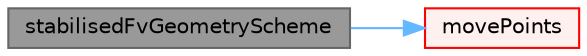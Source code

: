 digraph "stabilisedFvGeometryScheme"
{
 // LATEX_PDF_SIZE
  bgcolor="transparent";
  edge [fontname=Helvetica,fontsize=10,labelfontname=Helvetica,labelfontsize=10];
  node [fontname=Helvetica,fontsize=10,shape=box,height=0.2,width=0.4];
  rankdir="LR";
  Node1 [id="Node000001",label="stabilisedFvGeometryScheme",height=0.2,width=0.4,color="gray40", fillcolor="grey60", style="filled", fontcolor="black",tooltip=" "];
  Node1 -> Node2 [id="edge1_Node000001_Node000002",color="steelblue1",style="solid",tooltip=" "];
  Node2 [id="Node000002",label="movePoints",height=0.2,width=0.4,color="red", fillcolor="#FFF0F0", style="filled",URL="$classFoam_1_1stabilisedFvGeometryScheme.html#a6515a3b20e9603401422337166c347f2",tooltip=" "];
}
